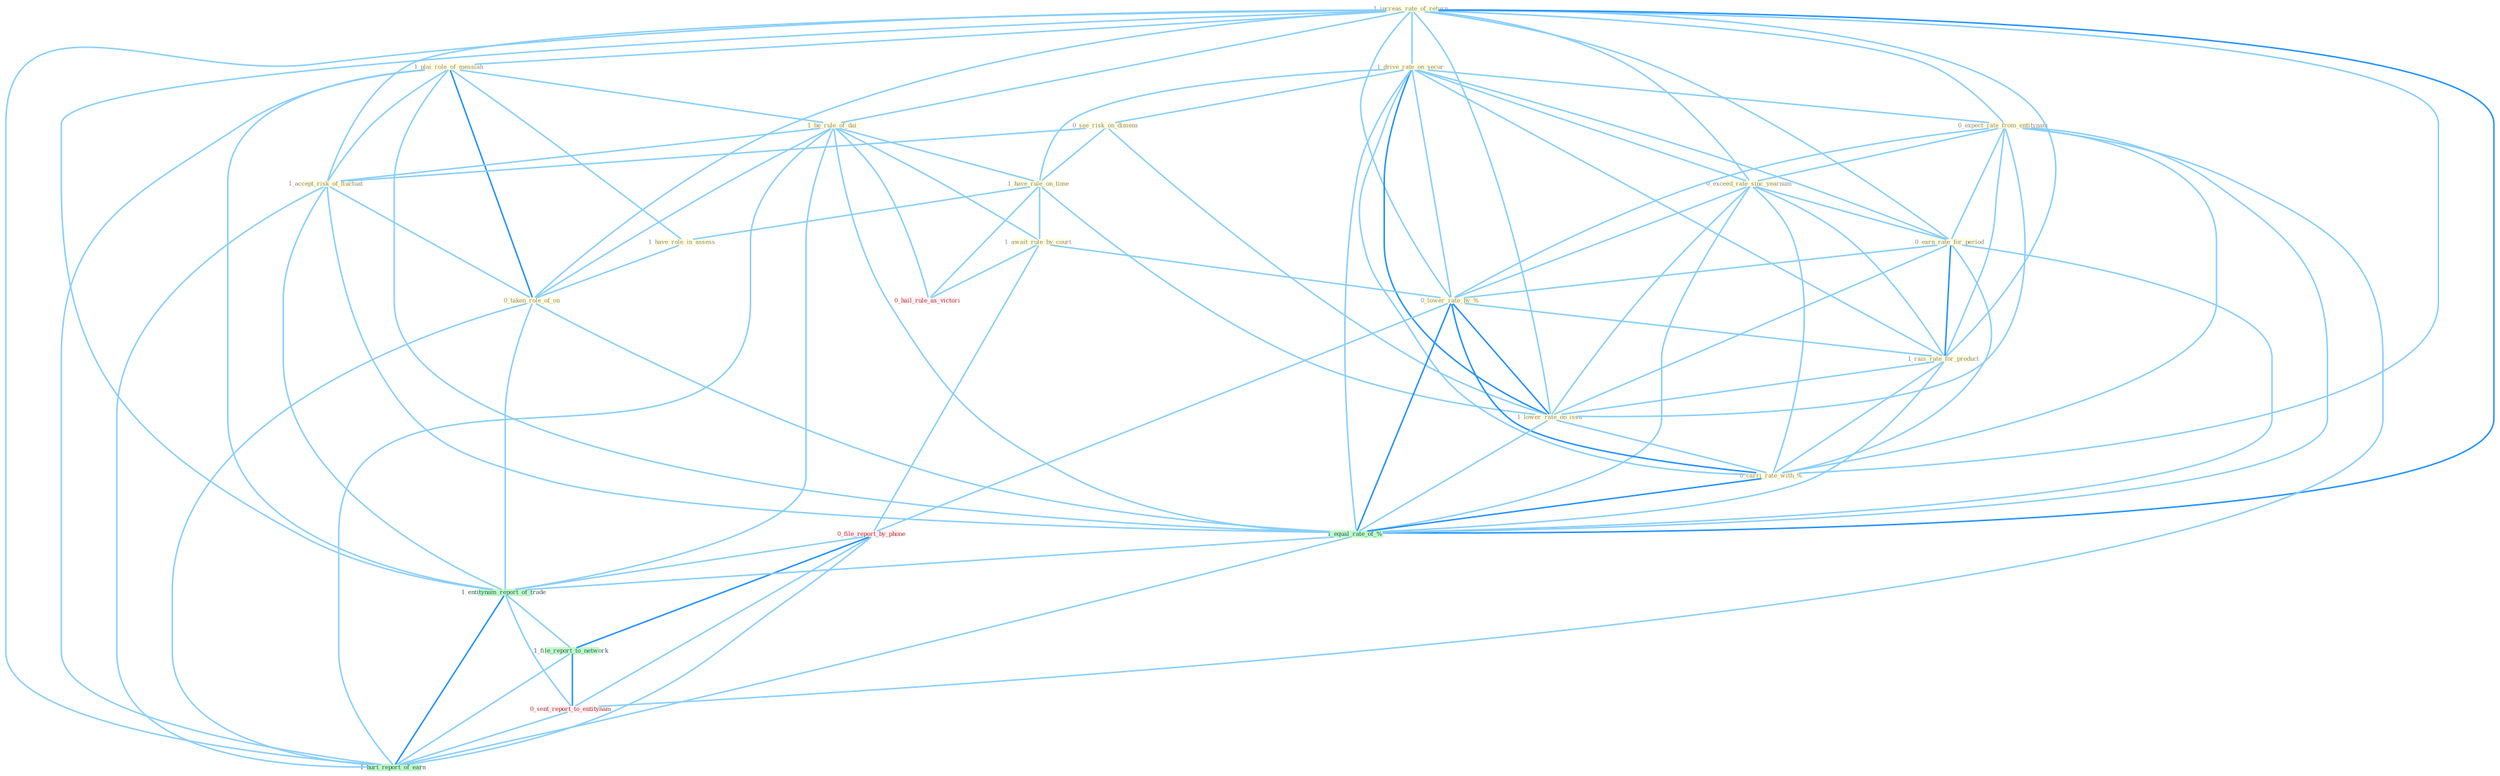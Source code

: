 Graph G{ 
    node
    [shape=polygon,style=filled,width=.5,height=.06,color="#BDFCC9",fixedsize=true,fontsize=4,
    fontcolor="#2f4f4f"];
    {node
    [color="#ffffe0", fontcolor="#8b7d6b"] "1_increas_rate_of_return " "1_drive_rate_on_secur " "1_plai_role_of_messiah " "0_expect_rate_from_entitynam " "1_be_rule_of_dai " "0_see_risk_on_dimens " "1_have_rule_on_time " "1_await_rule_by_court " "1_accept_risk_of_fluctuat " "0_exceed_rate_sinc_yearnum " "0_earn_rate_for_period " "0_lower_rate_by_% " "1_rais_rate_for_product " "1_have_role_in_assess " "1_lower_rate_on_issu " "0_carri_rate_with_% " "0_taken_role_of_on "}
{node [color="#fff0f5", fontcolor="#b22222"] "0_file_report_by_phone " "0_hail_rule_as_victori " "0_sent_report_to_entitynam "}
edge [color="#B0E2FF"];

	"1_increas_rate_of_return " -- "1_drive_rate_on_secur " [w="1", color="#87cefa" ];
	"1_increas_rate_of_return " -- "1_plai_role_of_messiah " [w="1", color="#87cefa" ];
	"1_increas_rate_of_return " -- "0_expect_rate_from_entitynam " [w="1", color="#87cefa" ];
	"1_increas_rate_of_return " -- "1_be_rule_of_dai " [w="1", color="#87cefa" ];
	"1_increas_rate_of_return " -- "1_accept_risk_of_fluctuat " [w="1", color="#87cefa" ];
	"1_increas_rate_of_return " -- "0_exceed_rate_sinc_yearnum " [w="1", color="#87cefa" ];
	"1_increas_rate_of_return " -- "0_earn_rate_for_period " [w="1", color="#87cefa" ];
	"1_increas_rate_of_return " -- "0_lower_rate_by_% " [w="1", color="#87cefa" ];
	"1_increas_rate_of_return " -- "1_rais_rate_for_product " [w="1", color="#87cefa" ];
	"1_increas_rate_of_return " -- "1_lower_rate_on_issu " [w="1", color="#87cefa" ];
	"1_increas_rate_of_return " -- "0_carri_rate_with_% " [w="1", color="#87cefa" ];
	"1_increas_rate_of_return " -- "0_taken_role_of_on " [w="1", color="#87cefa" ];
	"1_increas_rate_of_return " -- "1_equal_rate_of_% " [w="2", color="#1e90ff" , len=0.8];
	"1_increas_rate_of_return " -- "1_entitynam_report_of_trade " [w="1", color="#87cefa" ];
	"1_increas_rate_of_return " -- "1_hurt_report_of_earn " [w="1", color="#87cefa" ];
	"1_drive_rate_on_secur " -- "0_expect_rate_from_entitynam " [w="1", color="#87cefa" ];
	"1_drive_rate_on_secur " -- "0_see_risk_on_dimens " [w="1", color="#87cefa" ];
	"1_drive_rate_on_secur " -- "1_have_rule_on_time " [w="1", color="#87cefa" ];
	"1_drive_rate_on_secur " -- "0_exceed_rate_sinc_yearnum " [w="1", color="#87cefa" ];
	"1_drive_rate_on_secur " -- "0_earn_rate_for_period " [w="1", color="#87cefa" ];
	"1_drive_rate_on_secur " -- "0_lower_rate_by_% " [w="1", color="#87cefa" ];
	"1_drive_rate_on_secur " -- "1_rais_rate_for_product " [w="1", color="#87cefa" ];
	"1_drive_rate_on_secur " -- "1_lower_rate_on_issu " [w="2", color="#1e90ff" , len=0.8];
	"1_drive_rate_on_secur " -- "0_carri_rate_with_% " [w="1", color="#87cefa" ];
	"1_drive_rate_on_secur " -- "1_equal_rate_of_% " [w="1", color="#87cefa" ];
	"1_plai_role_of_messiah " -- "1_be_rule_of_dai " [w="1", color="#87cefa" ];
	"1_plai_role_of_messiah " -- "1_accept_risk_of_fluctuat " [w="1", color="#87cefa" ];
	"1_plai_role_of_messiah " -- "1_have_role_in_assess " [w="1", color="#87cefa" ];
	"1_plai_role_of_messiah " -- "0_taken_role_of_on " [w="2", color="#1e90ff" , len=0.8];
	"1_plai_role_of_messiah " -- "1_equal_rate_of_% " [w="1", color="#87cefa" ];
	"1_plai_role_of_messiah " -- "1_entitynam_report_of_trade " [w="1", color="#87cefa" ];
	"1_plai_role_of_messiah " -- "1_hurt_report_of_earn " [w="1", color="#87cefa" ];
	"0_expect_rate_from_entitynam " -- "0_exceed_rate_sinc_yearnum " [w="1", color="#87cefa" ];
	"0_expect_rate_from_entitynam " -- "0_earn_rate_for_period " [w="1", color="#87cefa" ];
	"0_expect_rate_from_entitynam " -- "0_lower_rate_by_% " [w="1", color="#87cefa" ];
	"0_expect_rate_from_entitynam " -- "1_rais_rate_for_product " [w="1", color="#87cefa" ];
	"0_expect_rate_from_entitynam " -- "1_lower_rate_on_issu " [w="1", color="#87cefa" ];
	"0_expect_rate_from_entitynam " -- "0_carri_rate_with_% " [w="1", color="#87cefa" ];
	"0_expect_rate_from_entitynam " -- "1_equal_rate_of_% " [w="1", color="#87cefa" ];
	"0_expect_rate_from_entitynam " -- "0_sent_report_to_entitynam " [w="1", color="#87cefa" ];
	"1_be_rule_of_dai " -- "1_have_rule_on_time " [w="1", color="#87cefa" ];
	"1_be_rule_of_dai " -- "1_await_rule_by_court " [w="1", color="#87cefa" ];
	"1_be_rule_of_dai " -- "1_accept_risk_of_fluctuat " [w="1", color="#87cefa" ];
	"1_be_rule_of_dai " -- "0_taken_role_of_on " [w="1", color="#87cefa" ];
	"1_be_rule_of_dai " -- "1_equal_rate_of_% " [w="1", color="#87cefa" ];
	"1_be_rule_of_dai " -- "1_entitynam_report_of_trade " [w="1", color="#87cefa" ];
	"1_be_rule_of_dai " -- "0_hail_rule_as_victori " [w="1", color="#87cefa" ];
	"1_be_rule_of_dai " -- "1_hurt_report_of_earn " [w="1", color="#87cefa" ];
	"0_see_risk_on_dimens " -- "1_have_rule_on_time " [w="1", color="#87cefa" ];
	"0_see_risk_on_dimens " -- "1_accept_risk_of_fluctuat " [w="1", color="#87cefa" ];
	"0_see_risk_on_dimens " -- "1_lower_rate_on_issu " [w="1", color="#87cefa" ];
	"1_have_rule_on_time " -- "1_await_rule_by_court " [w="1", color="#87cefa" ];
	"1_have_rule_on_time " -- "1_have_role_in_assess " [w="1", color="#87cefa" ];
	"1_have_rule_on_time " -- "1_lower_rate_on_issu " [w="1", color="#87cefa" ];
	"1_have_rule_on_time " -- "0_hail_rule_as_victori " [w="1", color="#87cefa" ];
	"1_await_rule_by_court " -- "0_lower_rate_by_% " [w="1", color="#87cefa" ];
	"1_await_rule_by_court " -- "0_file_report_by_phone " [w="1", color="#87cefa" ];
	"1_await_rule_by_court " -- "0_hail_rule_as_victori " [w="1", color="#87cefa" ];
	"1_accept_risk_of_fluctuat " -- "0_taken_role_of_on " [w="1", color="#87cefa" ];
	"1_accept_risk_of_fluctuat " -- "1_equal_rate_of_% " [w="1", color="#87cefa" ];
	"1_accept_risk_of_fluctuat " -- "1_entitynam_report_of_trade " [w="1", color="#87cefa" ];
	"1_accept_risk_of_fluctuat " -- "1_hurt_report_of_earn " [w="1", color="#87cefa" ];
	"0_exceed_rate_sinc_yearnum " -- "0_earn_rate_for_period " [w="1", color="#87cefa" ];
	"0_exceed_rate_sinc_yearnum " -- "0_lower_rate_by_% " [w="1", color="#87cefa" ];
	"0_exceed_rate_sinc_yearnum " -- "1_rais_rate_for_product " [w="1", color="#87cefa" ];
	"0_exceed_rate_sinc_yearnum " -- "1_lower_rate_on_issu " [w="1", color="#87cefa" ];
	"0_exceed_rate_sinc_yearnum " -- "0_carri_rate_with_% " [w="1", color="#87cefa" ];
	"0_exceed_rate_sinc_yearnum " -- "1_equal_rate_of_% " [w="1", color="#87cefa" ];
	"0_earn_rate_for_period " -- "0_lower_rate_by_% " [w="1", color="#87cefa" ];
	"0_earn_rate_for_period " -- "1_rais_rate_for_product " [w="2", color="#1e90ff" , len=0.8];
	"0_earn_rate_for_period " -- "1_lower_rate_on_issu " [w="1", color="#87cefa" ];
	"0_earn_rate_for_period " -- "0_carri_rate_with_% " [w="1", color="#87cefa" ];
	"0_earn_rate_for_period " -- "1_equal_rate_of_% " [w="1", color="#87cefa" ];
	"0_lower_rate_by_% " -- "1_rais_rate_for_product " [w="1", color="#87cefa" ];
	"0_lower_rate_by_% " -- "1_lower_rate_on_issu " [w="2", color="#1e90ff" , len=0.8];
	"0_lower_rate_by_% " -- "0_carri_rate_with_% " [w="2", color="#1e90ff" , len=0.8];
	"0_lower_rate_by_% " -- "0_file_report_by_phone " [w="1", color="#87cefa" ];
	"0_lower_rate_by_% " -- "1_equal_rate_of_% " [w="2", color="#1e90ff" , len=0.8];
	"1_rais_rate_for_product " -- "1_lower_rate_on_issu " [w="1", color="#87cefa" ];
	"1_rais_rate_for_product " -- "0_carri_rate_with_% " [w="1", color="#87cefa" ];
	"1_rais_rate_for_product " -- "1_equal_rate_of_% " [w="1", color="#87cefa" ];
	"1_have_role_in_assess " -- "0_taken_role_of_on " [w="1", color="#87cefa" ];
	"1_lower_rate_on_issu " -- "0_carri_rate_with_% " [w="1", color="#87cefa" ];
	"1_lower_rate_on_issu " -- "1_equal_rate_of_% " [w="1", color="#87cefa" ];
	"0_carri_rate_with_% " -- "1_equal_rate_of_% " [w="2", color="#1e90ff" , len=0.8];
	"0_taken_role_of_on " -- "1_equal_rate_of_% " [w="1", color="#87cefa" ];
	"0_taken_role_of_on " -- "1_entitynam_report_of_trade " [w="1", color="#87cefa" ];
	"0_taken_role_of_on " -- "1_hurt_report_of_earn " [w="1", color="#87cefa" ];
	"0_file_report_by_phone " -- "1_entitynam_report_of_trade " [w="1", color="#87cefa" ];
	"0_file_report_by_phone " -- "1_file_report_to_network " [w="2", color="#1e90ff" , len=0.8];
	"0_file_report_by_phone " -- "0_sent_report_to_entitynam " [w="1", color="#87cefa" ];
	"0_file_report_by_phone " -- "1_hurt_report_of_earn " [w="1", color="#87cefa" ];
	"1_equal_rate_of_% " -- "1_entitynam_report_of_trade " [w="1", color="#87cefa" ];
	"1_equal_rate_of_% " -- "1_hurt_report_of_earn " [w="1", color="#87cefa" ];
	"1_entitynam_report_of_trade " -- "1_file_report_to_network " [w="1", color="#87cefa" ];
	"1_entitynam_report_of_trade " -- "0_sent_report_to_entitynam " [w="1", color="#87cefa" ];
	"1_entitynam_report_of_trade " -- "1_hurt_report_of_earn " [w="2", color="#1e90ff" , len=0.8];
	"1_file_report_to_network " -- "0_sent_report_to_entitynam " [w="2", color="#1e90ff" , len=0.8];
	"1_file_report_to_network " -- "1_hurt_report_of_earn " [w="1", color="#87cefa" ];
	"0_sent_report_to_entitynam " -- "1_hurt_report_of_earn " [w="1", color="#87cefa" ];
}